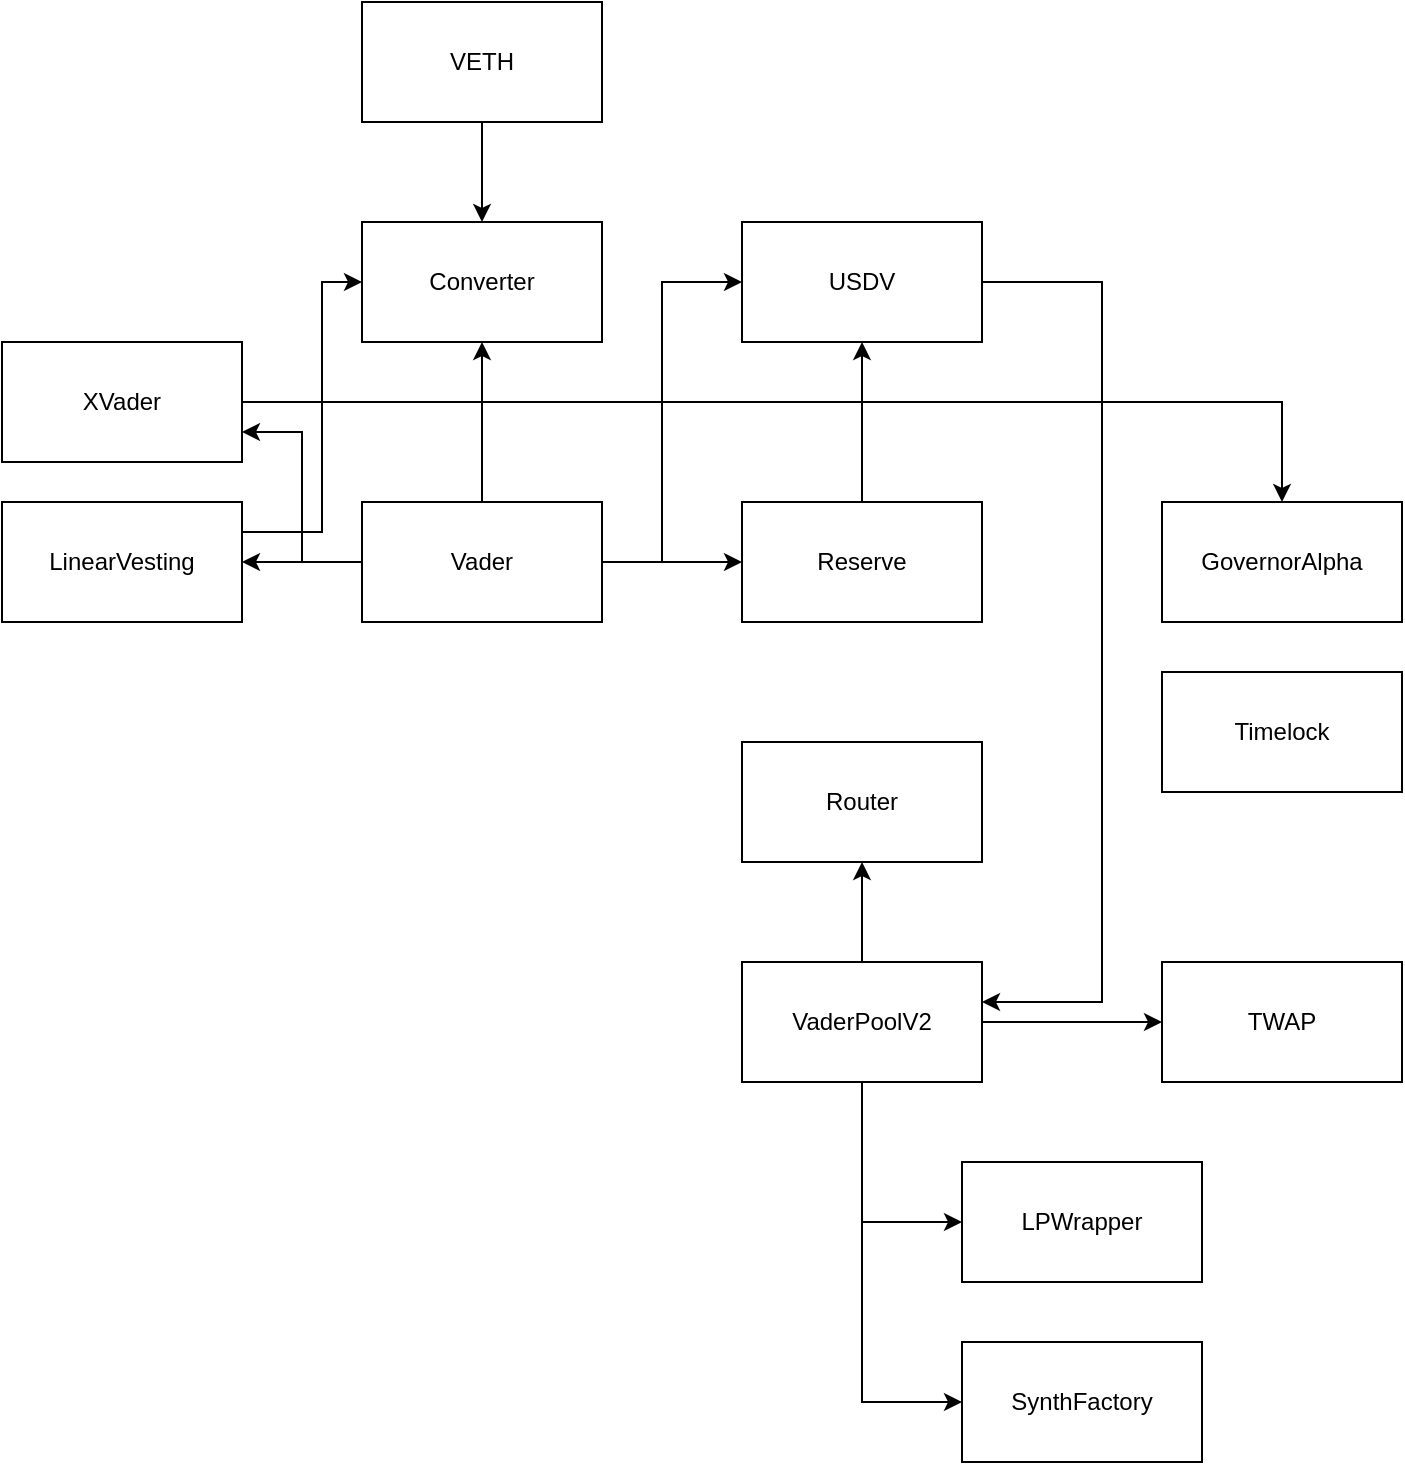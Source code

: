 <mxfile version="15.7.3" type="device"><diagram id="hppAtZGRtyBYPSNbsOE0" name="Page-1"><mxGraphModel dx="1350" dy="707" grid="1" gridSize="10" guides="1" tooltips="1" connect="1" arrows="1" fold="1" page="1" pageScale="1" pageWidth="1100" pageHeight="850" math="0" shadow="0"><root><mxCell id="0"/><mxCell id="1" parent="0"/><mxCell id="SMED7XCr4q9x-_h-L-x7-2" value="VETH" style="rounded=0;whiteSpace=wrap;html=1;" parent="1" vertex="1"><mxGeometry x="190" y="60" width="120" height="60" as="geometry"/></mxCell><mxCell id="SMED7XCr4q9x-_h-L-x7-3" value="Converter" style="rounded=0;whiteSpace=wrap;html=1;" parent="1" vertex="1"><mxGeometry x="190" y="170" width="120" height="60" as="geometry"/></mxCell><mxCell id="SMED7XCr4q9x-_h-L-x7-4" value="Vader" style="rounded=0;whiteSpace=wrap;html=1;" parent="1" vertex="1"><mxGeometry x="190" y="310" width="120" height="60" as="geometry"/></mxCell><mxCell id="SMED7XCr4q9x-_h-L-x7-5" value="LinearVesting" style="rounded=0;whiteSpace=wrap;html=1;" parent="1" vertex="1"><mxGeometry x="10" y="310" width="120" height="60" as="geometry"/></mxCell><mxCell id="SMED7XCr4q9x-_h-L-x7-6" value="" style="endArrow=classic;html=1;rounded=0;exitX=0;exitY=0.5;exitDx=0;exitDy=0;strokeColor=default;labelBackgroundColor=default;fontColor=default;" parent="1" source="SMED7XCr4q9x-_h-L-x7-4" target="SMED7XCr4q9x-_h-L-x7-5" edge="1"><mxGeometry width="50" height="50" relative="1" as="geometry"><mxPoint x="400" y="370" as="sourcePoint"/><mxPoint x="450" y="320" as="targetPoint"/></mxGeometry></mxCell><mxCell id="SMED7XCr4q9x-_h-L-x7-7" value="" style="endArrow=classic;html=1;rounded=0;exitX=0.5;exitY=0;exitDx=0;exitDy=0;" parent="1" source="SMED7XCr4q9x-_h-L-x7-4" target="SMED7XCr4q9x-_h-L-x7-3" edge="1"><mxGeometry width="50" height="50" relative="1" as="geometry"><mxPoint x="400" y="370" as="sourcePoint"/><mxPoint x="450" y="320" as="targetPoint"/></mxGeometry></mxCell><mxCell id="SMED7XCr4q9x-_h-L-x7-9" value="" style="endArrow=classic;html=1;rounded=0;exitX=0.5;exitY=1;exitDx=0;exitDy=0;" parent="1" source="SMED7XCr4q9x-_h-L-x7-2" target="SMED7XCr4q9x-_h-L-x7-3" edge="1"><mxGeometry width="50" height="50" relative="1" as="geometry"><mxPoint x="400" y="370" as="sourcePoint"/><mxPoint x="450" y="320" as="targetPoint"/></mxGeometry></mxCell><mxCell id="SMED7XCr4q9x-_h-L-x7-10" value="Reserve" style="rounded=0;whiteSpace=wrap;html=1;" parent="1" vertex="1"><mxGeometry x="380" y="310" width="120" height="60" as="geometry"/></mxCell><mxCell id="SMED7XCr4q9x-_h-L-x7-11" value="" style="endArrow=classic;html=1;rounded=0;exitX=1;exitY=0.5;exitDx=0;exitDy=0;entryX=0;entryY=0.5;entryDx=0;entryDy=0;" parent="1" source="SMED7XCr4q9x-_h-L-x7-4" target="SMED7XCr4q9x-_h-L-x7-10" edge="1"><mxGeometry width="50" height="50" relative="1" as="geometry"><mxPoint x="400" y="370" as="sourcePoint"/><mxPoint x="450" y="320" as="targetPoint"/></mxGeometry></mxCell><mxCell id="SMED7XCr4q9x-_h-L-x7-12" value="Router" style="rounded=0;whiteSpace=wrap;html=1;" parent="1" vertex="1"><mxGeometry x="380" y="430" width="120" height="60" as="geometry"/></mxCell><mxCell id="SMED7XCr4q9x-_h-L-x7-13" value="VaderPoolV2" style="rounded=0;whiteSpace=wrap;html=1;fillColor=default;strokeColor=default;fontColor=default;" parent="1" vertex="1"><mxGeometry x="380" y="540" width="120" height="60" as="geometry"/></mxCell><mxCell id="SMED7XCr4q9x-_h-L-x7-14" value="" style="endArrow=classic;html=1;rounded=0;exitX=0.5;exitY=0;exitDx=0;exitDy=0;entryX=0.5;entryY=1;entryDx=0;entryDy=0;" parent="1" source="SMED7XCr4q9x-_h-L-x7-13" target="SMED7XCr4q9x-_h-L-x7-12" edge="1"><mxGeometry width="50" height="50" relative="1" as="geometry"><mxPoint x="400" y="370" as="sourcePoint"/><mxPoint x="450" y="320" as="targetPoint"/></mxGeometry></mxCell><mxCell id="SMED7XCr4q9x-_h-L-x7-20" value="USDV" style="rounded=0;whiteSpace=wrap;html=1;" parent="1" vertex="1"><mxGeometry x="380" y="170" width="120" height="60" as="geometry"/></mxCell><mxCell id="SMED7XCr4q9x-_h-L-x7-21" value="" style="endArrow=classic;html=1;rounded=0;exitX=1;exitY=0.5;exitDx=0;exitDy=0;entryX=0;entryY=0.5;entryDx=0;entryDy=0;" parent="1" source="SMED7XCr4q9x-_h-L-x7-4" target="SMED7XCr4q9x-_h-L-x7-20" edge="1"><mxGeometry width="50" height="50" relative="1" as="geometry"><mxPoint x="400" y="370" as="sourcePoint"/><mxPoint x="450" y="320" as="targetPoint"/><Array as="points"><mxPoint x="340" y="340"/><mxPoint x="340" y="200"/></Array></mxGeometry></mxCell><mxCell id="SMED7XCr4q9x-_h-L-x7-22" value="GovernorAlpha" style="rounded=0;whiteSpace=wrap;html=1;" parent="1" vertex="1"><mxGeometry x="590" y="310" width="120" height="60" as="geometry"/></mxCell><mxCell id="SMED7XCr4q9x-_h-L-x7-23" value="Timelock" style="rounded=0;whiteSpace=wrap;html=1;" parent="1" vertex="1"><mxGeometry x="590" y="395" width="120" height="60" as="geometry"/></mxCell><mxCell id="IgApeeY2ADN8JjNcoFpt-17" value="" style="endArrow=classic;html=1;rounded=0;entryX=0.5;entryY=1;entryDx=0;entryDy=0;exitX=0.5;exitY=0;exitDx=0;exitDy=0;" parent="1" source="SMED7XCr4q9x-_h-L-x7-10" target="SMED7XCr4q9x-_h-L-x7-20" edge="1"><mxGeometry width="50" height="50" relative="1" as="geometry"><mxPoint x="400" y="430" as="sourcePoint"/><mxPoint x="450" y="380" as="targetPoint"/></mxGeometry></mxCell><mxCell id="SZLhZE75QkHYMfdiYkfl-1" value="" style="endArrow=classic;html=1;rounded=0;exitX=1;exitY=0.5;exitDx=0;exitDy=0;" parent="1" source="SMED7XCr4q9x-_h-L-x7-20" edge="1"><mxGeometry width="50" height="50" relative="1" as="geometry"><mxPoint x="520" y="420" as="sourcePoint"/><mxPoint x="500" y="560" as="targetPoint"/><Array as="points"><mxPoint x="560" y="200"/><mxPoint x="560" y="560"/></Array></mxGeometry></mxCell><mxCell id="-M5mWxjZdmeeTcBptXFE-5" value="SynthFactory" style="rounded=0;whiteSpace=wrap;html=1;fillColor=default;strokeColor=default;fontColor=default;" parent="1" vertex="1"><mxGeometry x="490" y="730" width="120" height="60" as="geometry"/></mxCell><mxCell id="-M5mWxjZdmeeTcBptXFE-7" value="LPWrapper" style="rounded=0;whiteSpace=wrap;html=1;fillColor=default;strokeColor=default;fontColor=default;" parent="1" vertex="1"><mxGeometry x="490" y="640" width="120" height="60" as="geometry"/></mxCell><mxCell id="hNWRGyqSIjPSaWzCkLJC-1" value="XVader" style="rounded=0;whiteSpace=wrap;html=1;" parent="1" vertex="1"><mxGeometry x="10" y="230" width="120" height="60" as="geometry"/></mxCell><mxCell id="hNWRGyqSIjPSaWzCkLJC-2" value="" style="endArrow=classic;html=1;rounded=0;strokeColor=default;labelBackgroundColor=default;fontColor=default;entryX=1;entryY=0.75;entryDx=0;entryDy=0;" parent="1" target="hNWRGyqSIjPSaWzCkLJC-1" edge="1"><mxGeometry width="50" height="50" relative="1" as="geometry"><mxPoint x="190" y="340" as="sourcePoint"/><mxPoint x="140" y="350" as="targetPoint"/><Array as="points"><mxPoint x="160" y="340"/><mxPoint x="160" y="275"/></Array></mxGeometry></mxCell><mxCell id="2UcxN5osmkik3pUoLy1p-1" value="TWAP" style="rounded=0;whiteSpace=wrap;html=1;fillColor=default;strokeColor=default;fontColor=default;" parent="1" vertex="1"><mxGeometry x="590" y="540" width="120" height="60" as="geometry"/></mxCell><mxCell id="2UcxN5osmkik3pUoLy1p-4" style="edgeStyle=orthogonalEdgeStyle;rounded=0;orthogonalLoop=1;jettySize=auto;html=1;exitX=0.5;exitY=1;exitDx=0;exitDy=0;" parent="1" edge="1"><mxGeometry relative="1" as="geometry"><mxPoint x="650" y="760" as="sourcePoint"/><mxPoint x="650" y="760" as="targetPoint"/></mxGeometry></mxCell><mxCell id="2UcxN5osmkik3pUoLy1p-11" value="" style="endArrow=classic;html=1;rounded=0;entryX=0;entryY=0.5;entryDx=0;entryDy=0;exitX=0.5;exitY=1;exitDx=0;exitDy=0;" parent="1" source="SMED7XCr4q9x-_h-L-x7-13" target="-M5mWxjZdmeeTcBptXFE-5" edge="1"><mxGeometry width="50" height="50" relative="1" as="geometry"><mxPoint x="520" y="520" as="sourcePoint"/><mxPoint x="570" y="470" as="targetPoint"/><Array as="points"><mxPoint x="440" y="760"/></Array></mxGeometry></mxCell><mxCell id="2UcxN5osmkik3pUoLy1p-12" value="" style="endArrow=classic;html=1;rounded=0;exitX=0.5;exitY=1;exitDx=0;exitDy=0;entryX=0;entryY=0.5;entryDx=0;entryDy=0;" parent="1" source="SMED7XCr4q9x-_h-L-x7-13" target="-M5mWxjZdmeeTcBptXFE-7" edge="1"><mxGeometry width="50" height="50" relative="1" as="geometry"><mxPoint x="520" y="520" as="sourcePoint"/><mxPoint x="570" y="470" as="targetPoint"/><Array as="points"><mxPoint x="440" y="670"/></Array></mxGeometry></mxCell><mxCell id="2UcxN5osmkik3pUoLy1p-13" value="" style="endArrow=classic;html=1;rounded=0;exitX=1;exitY=0.5;exitDx=0;exitDy=0;entryX=0;entryY=0.5;entryDx=0;entryDy=0;" parent="1" source="SMED7XCr4q9x-_h-L-x7-13" target="2UcxN5osmkik3pUoLy1p-1" edge="1"><mxGeometry width="50" height="50" relative="1" as="geometry"><mxPoint x="520" y="520" as="sourcePoint"/><mxPoint x="570" y="470" as="targetPoint"/></mxGeometry></mxCell><mxCell id="BLTag42SFMmIgLD9xb18-1" value="" style="endArrow=classic;html=1;rounded=0;entryX=0;entryY=0.5;entryDx=0;entryDy=0;exitX=1;exitY=0.25;exitDx=0;exitDy=0;" edge="1" parent="1" source="SMED7XCr4q9x-_h-L-x7-5" target="SMED7XCr4q9x-_h-L-x7-3"><mxGeometry width="50" height="50" relative="1" as="geometry"><mxPoint x="520" y="480" as="sourcePoint"/><mxPoint x="570" y="430" as="targetPoint"/><Array as="points"><mxPoint x="170" y="325"/><mxPoint x="170" y="200"/></Array></mxGeometry></mxCell><mxCell id="BLTag42SFMmIgLD9xb18-2" value="" style="endArrow=classic;html=1;rounded=0;entryX=0.5;entryY=0;entryDx=0;entryDy=0;exitX=1;exitY=0.5;exitDx=0;exitDy=0;" edge="1" parent="1" source="hNWRGyqSIjPSaWzCkLJC-1" target="SMED7XCr4q9x-_h-L-x7-22"><mxGeometry width="50" height="50" relative="1" as="geometry"><mxPoint x="520" y="440" as="sourcePoint"/><mxPoint x="570" y="390" as="targetPoint"/><Array as="points"><mxPoint x="650" y="260"/></Array></mxGeometry></mxCell></root></mxGraphModel></diagram></mxfile>